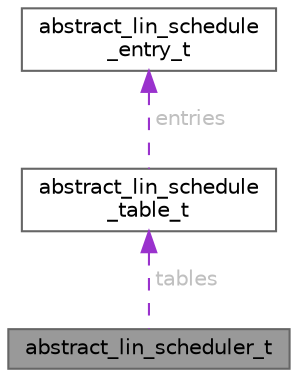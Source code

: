 digraph "abstract_lin_scheduler_t"
{
 // LATEX_PDF_SIZE
  bgcolor="transparent";
  edge [fontname=Helvetica,fontsize=10,labelfontname=Helvetica,labelfontsize=10];
  node [fontname=Helvetica,fontsize=10,shape=box,height=0.2,width=0.4];
  Node1 [id="Node000001",label="abstract_lin_scheduler_t",height=0.2,width=0.4,color="gray40", fillcolor="grey60", style="filled", fontcolor="black",tooltip=" "];
  Node2 -> Node1 [id="edge1_Node000001_Node000002",dir="back",color="darkorchid3",style="dashed",tooltip=" ",label=" tables",fontcolor="grey" ];
  Node2 [id="Node000002",label="abstract_lin_schedule\l_table_t",height=0.2,width=0.4,color="gray40", fillcolor="white", style="filled",URL="$structabstract__lin__schedule__table__t.html",tooltip=" "];
  Node3 -> Node2 [id="edge2_Node000002_Node000003",dir="back",color="darkorchid3",style="dashed",tooltip=" ",label=" entries",fontcolor="grey" ];
  Node3 [id="Node000003",label="abstract_lin_schedule\l_entry_t",height=0.2,width=0.4,color="gray40", fillcolor="white", style="filled",URL="$structabstract__lin__schedule__entry__t.html",tooltip=" "];
}
